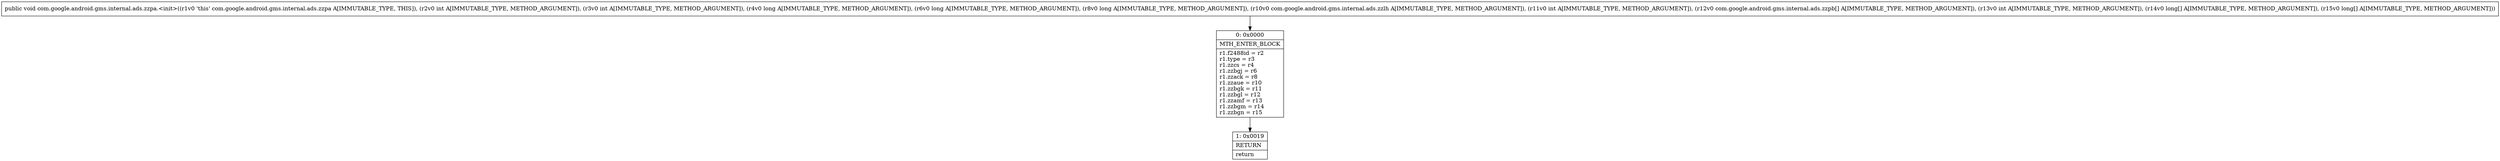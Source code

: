 digraph "CFG forcom.google.android.gms.internal.ads.zzpa.\<init\>(IIJJJLcom\/google\/android\/gms\/internal\/ads\/zzlh;I[Lcom\/google\/android\/gms\/internal\/ads\/zzpb;I[J[J)V" {
Node_0 [shape=record,label="{0\:\ 0x0000|MTH_ENTER_BLOCK\l|r1.f2488id = r2\lr1.type = r3\lr1.zzcs = r4\lr1.zzbgj = r6\lr1.zzack = r8\lr1.zzaue = r10\lr1.zzbgk = r11\lr1.zzbgl = r12\lr1.zzamf = r13\lr1.zzbgm = r14\lr1.zzbgn = r15\l}"];
Node_1 [shape=record,label="{1\:\ 0x0019|RETURN\l|return\l}"];
MethodNode[shape=record,label="{public void com.google.android.gms.internal.ads.zzpa.\<init\>((r1v0 'this' com.google.android.gms.internal.ads.zzpa A[IMMUTABLE_TYPE, THIS]), (r2v0 int A[IMMUTABLE_TYPE, METHOD_ARGUMENT]), (r3v0 int A[IMMUTABLE_TYPE, METHOD_ARGUMENT]), (r4v0 long A[IMMUTABLE_TYPE, METHOD_ARGUMENT]), (r6v0 long A[IMMUTABLE_TYPE, METHOD_ARGUMENT]), (r8v0 long A[IMMUTABLE_TYPE, METHOD_ARGUMENT]), (r10v0 com.google.android.gms.internal.ads.zzlh A[IMMUTABLE_TYPE, METHOD_ARGUMENT]), (r11v0 int A[IMMUTABLE_TYPE, METHOD_ARGUMENT]), (r12v0 com.google.android.gms.internal.ads.zzpb[] A[IMMUTABLE_TYPE, METHOD_ARGUMENT]), (r13v0 int A[IMMUTABLE_TYPE, METHOD_ARGUMENT]), (r14v0 long[] A[IMMUTABLE_TYPE, METHOD_ARGUMENT]), (r15v0 long[] A[IMMUTABLE_TYPE, METHOD_ARGUMENT])) }"];
MethodNode -> Node_0;
Node_0 -> Node_1;
}

